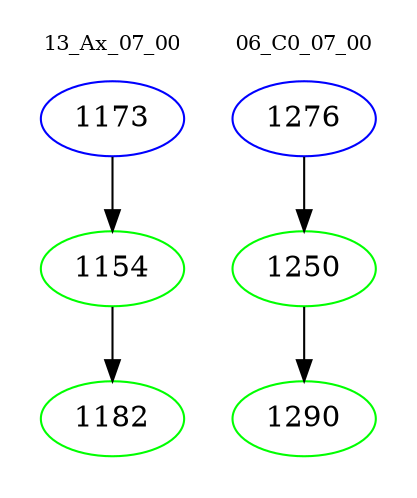 digraph{
subgraph cluster_0 {
color = white
label = "13_Ax_07_00";
fontsize=10;
T0_1173 [label="1173", color="blue"]
T0_1173 -> T0_1154 [color="black"]
T0_1154 [label="1154", color="green"]
T0_1154 -> T0_1182 [color="black"]
T0_1182 [label="1182", color="green"]
}
subgraph cluster_1 {
color = white
label = "06_C0_07_00";
fontsize=10;
T1_1276 [label="1276", color="blue"]
T1_1276 -> T1_1250 [color="black"]
T1_1250 [label="1250", color="green"]
T1_1250 -> T1_1290 [color="black"]
T1_1290 [label="1290", color="green"]
}
}
